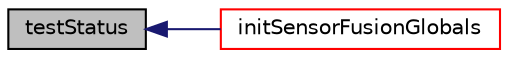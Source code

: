 digraph "testStatus"
{
  edge [fontname="Helvetica",fontsize="10",labelfontname="Helvetica",labelfontsize="10"];
  node [fontname="Helvetica",fontsize="10",shape=record];
  rankdir="LR";
  Node287 [label="testStatus",height=0.2,width=0.4,color="black", fillcolor="grey75", style="filled", fontcolor="black"];
  Node287 -> Node288 [dir="back",color="midnightblue",fontsize="10",style="solid",fontname="Helvetica"];
  Node288 [label="initSensorFusionGlobals",height=0.2,width=0.4,color="red", fillcolor="white", style="filled",URL="$sensor__fusion_8h.html#a367d92b99365a8143700b76439915d65",tooltip="utility function to insert default values in the top level structure "];
}
